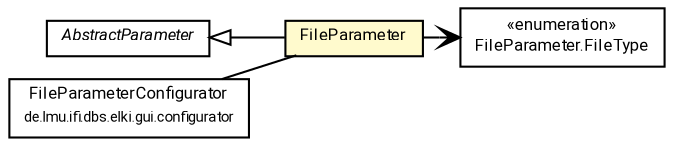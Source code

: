 #!/usr/local/bin/dot
#
# Class diagram 
# Generated by UMLGraph version R5_7_2-60-g0e99a6 (http://www.spinellis.gr/umlgraph/)
#

digraph G {
	graph [fontnames="svg"]
	edge [fontname="Roboto",fontsize=7,labelfontname="Roboto",labelfontsize=7,color="black"];
	node [fontname="Roboto",fontcolor="black",fontsize=8,shape=plaintext,margin=0,width=0,height=0];
	nodesep=0.15;
	ranksep=0.25;
	rankdir=LR;
	// de.lmu.ifi.dbs.elki.utilities.optionhandling.parameters.AbstractParameter<THIS extends de.lmu.ifi.dbs.elki.utilities.optionhandling.parameters.AbstractParameter<THIS, T>, T>
	c4371976 [label=<<table title="de.lmu.ifi.dbs.elki.utilities.optionhandling.parameters.AbstractParameter" border="0" cellborder="1" cellspacing="0" cellpadding="2" href="AbstractParameter.html" target="_parent">
		<tr><td><table border="0" cellspacing="0" cellpadding="1">
		<tr><td align="center" balign="center"> <font face="Roboto"><i>AbstractParameter</i></font> </td></tr>
		</table></td></tr>
		</table>>, URL="AbstractParameter.html"];
	// de.lmu.ifi.dbs.elki.utilities.optionhandling.parameters.FileParameter
	c4371988 [label=<<table title="de.lmu.ifi.dbs.elki.utilities.optionhandling.parameters.FileParameter" border="0" cellborder="1" cellspacing="0" cellpadding="2" bgcolor="lemonChiffon" href="FileParameter.html" target="_parent">
		<tr><td><table border="0" cellspacing="0" cellpadding="1">
		<tr><td align="center" balign="center"> <font face="Roboto">FileParameter</font> </td></tr>
		</table></td></tr>
		</table>>, URL="FileParameter.html"];
	// de.lmu.ifi.dbs.elki.utilities.optionhandling.parameters.FileParameter.FileType
	c4371989 [label=<<table title="de.lmu.ifi.dbs.elki.utilities.optionhandling.parameters.FileParameter.FileType" border="0" cellborder="1" cellspacing="0" cellpadding="2" href="FileParameter.FileType.html" target="_parent">
		<tr><td><table border="0" cellspacing="0" cellpadding="1">
		<tr><td align="center" balign="center"> &#171;enumeration&#187; </td></tr>
		<tr><td align="center" balign="center"> <font face="Roboto">FileParameter.FileType</font> </td></tr>
		</table></td></tr>
		</table>>, URL="FileParameter.FileType.html"];
	// de.lmu.ifi.dbs.elki.gui.configurator.FileParameterConfigurator
	c4372311 [label=<<table title="de.lmu.ifi.dbs.elki.gui.configurator.FileParameterConfigurator" border="0" cellborder="1" cellspacing="0" cellpadding="2" href="../../../gui/configurator/FileParameterConfigurator.html" target="_parent">
		<tr><td><table border="0" cellspacing="0" cellpadding="1">
		<tr><td align="center" balign="center"> <font face="Roboto">FileParameterConfigurator</font> </td></tr>
		<tr><td align="center" balign="center"> <font face="Roboto" point-size="7.0">de.lmu.ifi.dbs.elki.gui.configurator</font> </td></tr>
		</table></td></tr>
		</table>>, URL="../../../gui/configurator/FileParameterConfigurator.html"];
	// de.lmu.ifi.dbs.elki.utilities.optionhandling.parameters.FileParameter extends de.lmu.ifi.dbs.elki.utilities.optionhandling.parameters.AbstractParameter<THIS extends de.lmu.ifi.dbs.elki.utilities.optionhandling.parameters.AbstractParameter<THIS, T>, T>
	c4371976 -> c4371988 [arrowtail=empty,dir=back,weight=10];
	// de.lmu.ifi.dbs.elki.gui.configurator.FileParameterConfigurator assoc de.lmu.ifi.dbs.elki.utilities.optionhandling.parameters.FileParameter
	c4372311 -> c4371988 [arrowhead=none,weight=2];
	// de.lmu.ifi.dbs.elki.utilities.optionhandling.parameters.FileParameter navassoc de.lmu.ifi.dbs.elki.utilities.optionhandling.parameters.FileParameter.FileType
	c4371988 -> c4371989 [arrowhead=open,weight=1];
}

